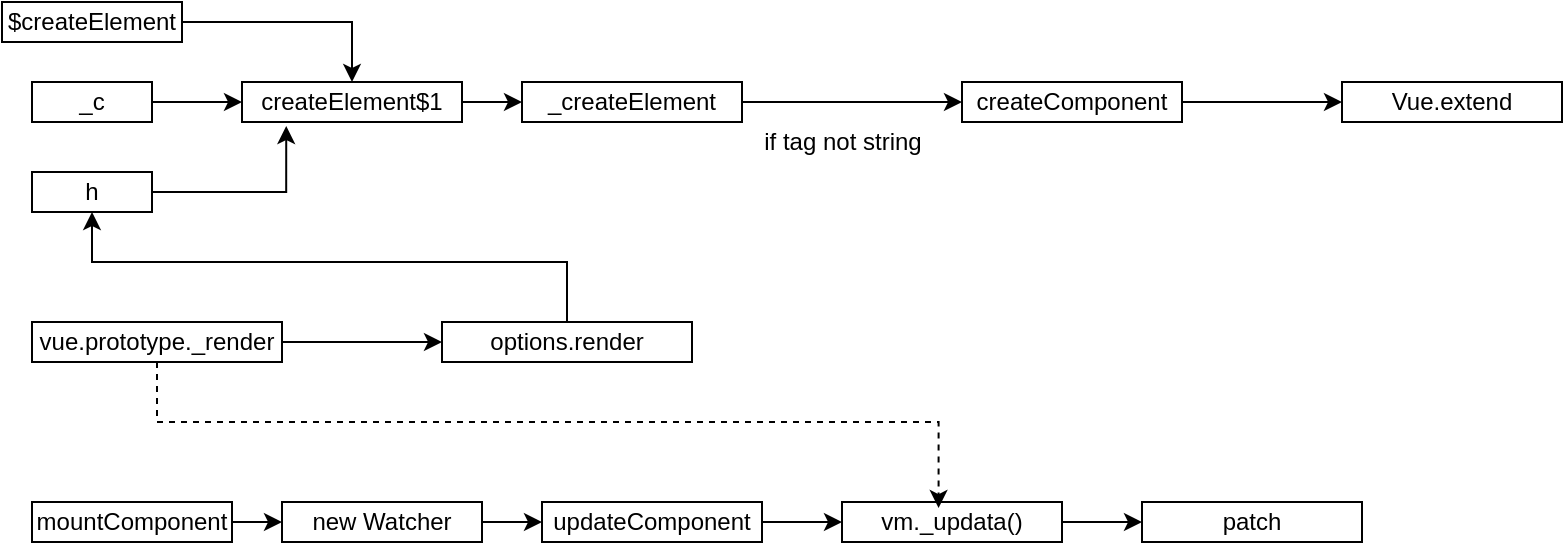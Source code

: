 <mxfile version="20.5.3" type="github">
  <diagram id="yEtTrOtoCAEPUutCkQJL" name="Page-1">
    <mxGraphModel dx="648" dy="536" grid="1" gridSize="10" guides="1" tooltips="1" connect="1" arrows="1" fold="1" page="1" pageScale="1" pageWidth="850" pageHeight="1100" math="0" shadow="0">
      <root>
        <mxCell id="0" />
        <mxCell id="1" parent="0" />
        <mxCell id="kdnqP8Vli1AkSitdOtRD-4" value="" style="edgeStyle=orthogonalEdgeStyle;rounded=0;orthogonalLoop=1;jettySize=auto;html=1;" edge="1" parent="1" source="kdnqP8Vli1AkSitdOtRD-1" target="kdnqP8Vli1AkSitdOtRD-3">
          <mxGeometry relative="1" as="geometry" />
        </mxCell>
        <mxCell id="kdnqP8Vli1AkSitdOtRD-1" value="_c" style="rounded=0;whiteSpace=wrap;html=1;" vertex="1" parent="1">
          <mxGeometry x="45" y="70" width="60" height="20" as="geometry" />
        </mxCell>
        <mxCell id="kdnqP8Vli1AkSitdOtRD-6" value="" style="edgeStyle=orthogonalEdgeStyle;rounded=0;orthogonalLoop=1;jettySize=auto;html=1;" edge="1" parent="1" source="kdnqP8Vli1AkSitdOtRD-3" target="kdnqP8Vli1AkSitdOtRD-5">
          <mxGeometry relative="1" as="geometry" />
        </mxCell>
        <mxCell id="kdnqP8Vli1AkSitdOtRD-3" value="createElement$1" style="rounded=0;whiteSpace=wrap;html=1;" vertex="1" parent="1">
          <mxGeometry x="150" y="70" width="110" height="20" as="geometry" />
        </mxCell>
        <mxCell id="kdnqP8Vli1AkSitdOtRD-18" value="" style="edgeStyle=orthogonalEdgeStyle;rounded=0;orthogonalLoop=1;jettySize=auto;html=1;" edge="1" parent="1" source="kdnqP8Vli1AkSitdOtRD-5" target="kdnqP8Vli1AkSitdOtRD-17">
          <mxGeometry relative="1" as="geometry" />
        </mxCell>
        <mxCell id="kdnqP8Vli1AkSitdOtRD-5" value="_createElement" style="rounded=0;whiteSpace=wrap;html=1;" vertex="1" parent="1">
          <mxGeometry x="290" y="70" width="110" height="20" as="geometry" />
        </mxCell>
        <mxCell id="kdnqP8Vli1AkSitdOtRD-9" style="edgeStyle=orthogonalEdgeStyle;rounded=0;orthogonalLoop=1;jettySize=auto;html=1;entryX=0.201;entryY=1.1;entryDx=0;entryDy=0;entryPerimeter=0;" edge="1" parent="1" source="kdnqP8Vli1AkSitdOtRD-8" target="kdnqP8Vli1AkSitdOtRD-3">
          <mxGeometry relative="1" as="geometry" />
        </mxCell>
        <mxCell id="kdnqP8Vli1AkSitdOtRD-8" value="h" style="rounded=0;whiteSpace=wrap;html=1;" vertex="1" parent="1">
          <mxGeometry x="45" y="115" width="60" height="20" as="geometry" />
        </mxCell>
        <mxCell id="kdnqP8Vli1AkSitdOtRD-37" value="" style="edgeStyle=orthogonalEdgeStyle;rounded=0;orthogonalLoop=1;jettySize=auto;html=1;" edge="1" parent="1" source="kdnqP8Vli1AkSitdOtRD-10" target="kdnqP8Vli1AkSitdOtRD-36">
          <mxGeometry relative="1" as="geometry" />
        </mxCell>
        <mxCell id="kdnqP8Vli1AkSitdOtRD-10" value="mountComponent" style="rounded=0;whiteSpace=wrap;html=1;" vertex="1" parent="1">
          <mxGeometry x="45" y="280" width="100" height="20" as="geometry" />
        </mxCell>
        <mxCell id="kdnqP8Vli1AkSitdOtRD-14" value="" style="edgeStyle=orthogonalEdgeStyle;rounded=0;orthogonalLoop=1;jettySize=auto;html=1;" edge="1" parent="1" source="kdnqP8Vli1AkSitdOtRD-11" target="kdnqP8Vli1AkSitdOtRD-13">
          <mxGeometry relative="1" as="geometry" />
        </mxCell>
        <mxCell id="kdnqP8Vli1AkSitdOtRD-11" value="updateComponent" style="rounded=0;whiteSpace=wrap;html=1;" vertex="1" parent="1">
          <mxGeometry x="300" y="280" width="110" height="20" as="geometry" />
        </mxCell>
        <mxCell id="kdnqP8Vli1AkSitdOtRD-34" value="" style="edgeStyle=orthogonalEdgeStyle;rounded=0;orthogonalLoop=1;jettySize=auto;html=1;" edge="1" parent="1" source="kdnqP8Vli1AkSitdOtRD-13" target="kdnqP8Vli1AkSitdOtRD-33">
          <mxGeometry relative="1" as="geometry" />
        </mxCell>
        <mxCell id="kdnqP8Vli1AkSitdOtRD-13" value="vm._updata()" style="rounded=0;whiteSpace=wrap;html=1;" vertex="1" parent="1">
          <mxGeometry x="450" y="280" width="110" height="20" as="geometry" />
        </mxCell>
        <mxCell id="kdnqP8Vli1AkSitdOtRD-16" style="edgeStyle=orthogonalEdgeStyle;rounded=0;orthogonalLoop=1;jettySize=auto;html=1;" edge="1" parent="1" source="kdnqP8Vli1AkSitdOtRD-15" target="kdnqP8Vli1AkSitdOtRD-3">
          <mxGeometry relative="1" as="geometry">
            <mxPoint x="173" y="60" as="targetPoint" />
          </mxGeometry>
        </mxCell>
        <mxCell id="kdnqP8Vli1AkSitdOtRD-15" value="$createElement" style="rounded=0;whiteSpace=wrap;html=1;" vertex="1" parent="1">
          <mxGeometry x="30" y="30" width="90" height="20" as="geometry" />
        </mxCell>
        <mxCell id="kdnqP8Vli1AkSitdOtRD-23" value="" style="edgeStyle=orthogonalEdgeStyle;rounded=0;orthogonalLoop=1;jettySize=auto;html=1;" edge="1" parent="1" source="kdnqP8Vli1AkSitdOtRD-17" target="kdnqP8Vli1AkSitdOtRD-22">
          <mxGeometry relative="1" as="geometry" />
        </mxCell>
        <mxCell id="kdnqP8Vli1AkSitdOtRD-17" value="createComponent" style="rounded=0;whiteSpace=wrap;html=1;" vertex="1" parent="1">
          <mxGeometry x="510" y="70" width="110" height="20" as="geometry" />
        </mxCell>
        <mxCell id="kdnqP8Vli1AkSitdOtRD-21" value="if tag not string" style="text;html=1;align=center;verticalAlign=middle;resizable=0;points=[];autosize=1;strokeColor=none;fillColor=none;" vertex="1" parent="1">
          <mxGeometry x="400" y="85" width="100" height="30" as="geometry" />
        </mxCell>
        <mxCell id="kdnqP8Vli1AkSitdOtRD-22" value="Vue.extend" style="rounded=0;whiteSpace=wrap;html=1;" vertex="1" parent="1">
          <mxGeometry x="700" y="70" width="110" height="20" as="geometry" />
        </mxCell>
        <mxCell id="kdnqP8Vli1AkSitdOtRD-26" value="" style="edgeStyle=orthogonalEdgeStyle;rounded=0;orthogonalLoop=1;jettySize=auto;html=1;" edge="1" parent="1" source="kdnqP8Vli1AkSitdOtRD-24" target="kdnqP8Vli1AkSitdOtRD-25">
          <mxGeometry relative="1" as="geometry" />
        </mxCell>
        <mxCell id="kdnqP8Vli1AkSitdOtRD-35" style="edgeStyle=orthogonalEdgeStyle;rounded=0;orthogonalLoop=1;jettySize=auto;html=1;entryX=0.439;entryY=0.152;entryDx=0;entryDy=0;entryPerimeter=0;dashed=1;" edge="1" parent="1" source="kdnqP8Vli1AkSitdOtRD-24" target="kdnqP8Vli1AkSitdOtRD-13">
          <mxGeometry relative="1" as="geometry">
            <Array as="points">
              <mxPoint x="107" y="240" />
              <mxPoint x="498" y="240" />
            </Array>
          </mxGeometry>
        </mxCell>
        <mxCell id="kdnqP8Vli1AkSitdOtRD-24" value="vue.prototype._render" style="rounded=0;whiteSpace=wrap;html=1;" vertex="1" parent="1">
          <mxGeometry x="45" y="190" width="125" height="20" as="geometry" />
        </mxCell>
        <mxCell id="kdnqP8Vli1AkSitdOtRD-27" style="edgeStyle=orthogonalEdgeStyle;rounded=0;orthogonalLoop=1;jettySize=auto;html=1;" edge="1" parent="1" source="kdnqP8Vli1AkSitdOtRD-25" target="kdnqP8Vli1AkSitdOtRD-8">
          <mxGeometry relative="1" as="geometry">
            <Array as="points">
              <mxPoint x="313" y="160" />
              <mxPoint x="75" y="160" />
            </Array>
          </mxGeometry>
        </mxCell>
        <mxCell id="kdnqP8Vli1AkSitdOtRD-25" value="options.render" style="rounded=0;whiteSpace=wrap;html=1;" vertex="1" parent="1">
          <mxGeometry x="250" y="190" width="125" height="20" as="geometry" />
        </mxCell>
        <mxCell id="kdnqP8Vli1AkSitdOtRD-33" value="patch" style="rounded=0;whiteSpace=wrap;html=1;" vertex="1" parent="1">
          <mxGeometry x="600" y="280" width="110" height="20" as="geometry" />
        </mxCell>
        <mxCell id="kdnqP8Vli1AkSitdOtRD-38" style="edgeStyle=orthogonalEdgeStyle;rounded=0;orthogonalLoop=1;jettySize=auto;html=1;entryX=0;entryY=0.5;entryDx=0;entryDy=0;" edge="1" parent="1" source="kdnqP8Vli1AkSitdOtRD-36" target="kdnqP8Vli1AkSitdOtRD-11">
          <mxGeometry relative="1" as="geometry">
            <Array as="points" />
          </mxGeometry>
        </mxCell>
        <mxCell id="kdnqP8Vli1AkSitdOtRD-36" value="new Watcher" style="rounded=0;whiteSpace=wrap;html=1;" vertex="1" parent="1">
          <mxGeometry x="170" y="280" width="100" height="20" as="geometry" />
        </mxCell>
      </root>
    </mxGraphModel>
  </diagram>
</mxfile>
